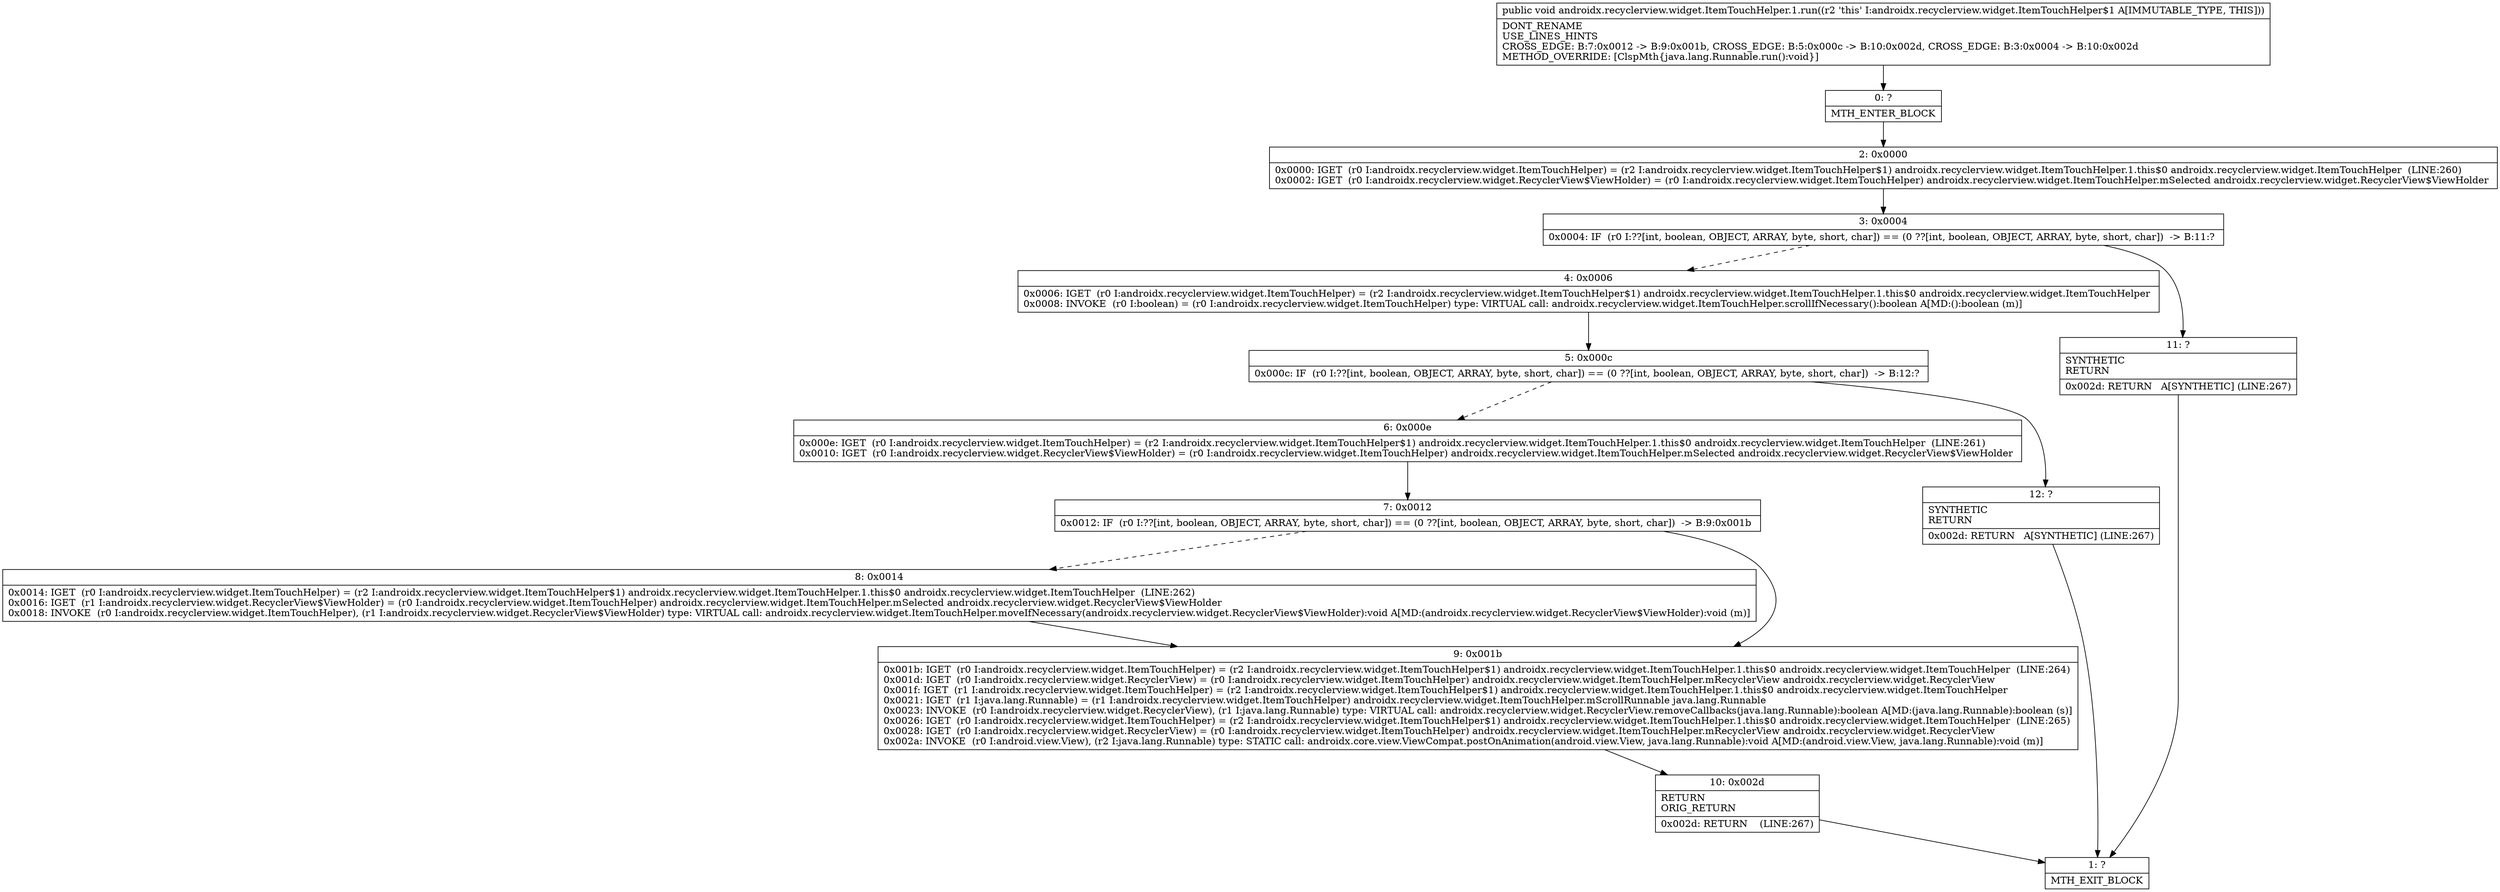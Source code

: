 digraph "CFG forandroidx.recyclerview.widget.ItemTouchHelper.1.run()V" {
Node_0 [shape=record,label="{0\:\ ?|MTH_ENTER_BLOCK\l}"];
Node_2 [shape=record,label="{2\:\ 0x0000|0x0000: IGET  (r0 I:androidx.recyclerview.widget.ItemTouchHelper) = (r2 I:androidx.recyclerview.widget.ItemTouchHelper$1) androidx.recyclerview.widget.ItemTouchHelper.1.this$0 androidx.recyclerview.widget.ItemTouchHelper  (LINE:260)\l0x0002: IGET  (r0 I:androidx.recyclerview.widget.RecyclerView$ViewHolder) = (r0 I:androidx.recyclerview.widget.ItemTouchHelper) androidx.recyclerview.widget.ItemTouchHelper.mSelected androidx.recyclerview.widget.RecyclerView$ViewHolder \l}"];
Node_3 [shape=record,label="{3\:\ 0x0004|0x0004: IF  (r0 I:??[int, boolean, OBJECT, ARRAY, byte, short, char]) == (0 ??[int, boolean, OBJECT, ARRAY, byte, short, char])  \-\> B:11:? \l}"];
Node_4 [shape=record,label="{4\:\ 0x0006|0x0006: IGET  (r0 I:androidx.recyclerview.widget.ItemTouchHelper) = (r2 I:androidx.recyclerview.widget.ItemTouchHelper$1) androidx.recyclerview.widget.ItemTouchHelper.1.this$0 androidx.recyclerview.widget.ItemTouchHelper \l0x0008: INVOKE  (r0 I:boolean) = (r0 I:androidx.recyclerview.widget.ItemTouchHelper) type: VIRTUAL call: androidx.recyclerview.widget.ItemTouchHelper.scrollIfNecessary():boolean A[MD:():boolean (m)]\l}"];
Node_5 [shape=record,label="{5\:\ 0x000c|0x000c: IF  (r0 I:??[int, boolean, OBJECT, ARRAY, byte, short, char]) == (0 ??[int, boolean, OBJECT, ARRAY, byte, short, char])  \-\> B:12:? \l}"];
Node_6 [shape=record,label="{6\:\ 0x000e|0x000e: IGET  (r0 I:androidx.recyclerview.widget.ItemTouchHelper) = (r2 I:androidx.recyclerview.widget.ItemTouchHelper$1) androidx.recyclerview.widget.ItemTouchHelper.1.this$0 androidx.recyclerview.widget.ItemTouchHelper  (LINE:261)\l0x0010: IGET  (r0 I:androidx.recyclerview.widget.RecyclerView$ViewHolder) = (r0 I:androidx.recyclerview.widget.ItemTouchHelper) androidx.recyclerview.widget.ItemTouchHelper.mSelected androidx.recyclerview.widget.RecyclerView$ViewHolder \l}"];
Node_7 [shape=record,label="{7\:\ 0x0012|0x0012: IF  (r0 I:??[int, boolean, OBJECT, ARRAY, byte, short, char]) == (0 ??[int, boolean, OBJECT, ARRAY, byte, short, char])  \-\> B:9:0x001b \l}"];
Node_8 [shape=record,label="{8\:\ 0x0014|0x0014: IGET  (r0 I:androidx.recyclerview.widget.ItemTouchHelper) = (r2 I:androidx.recyclerview.widget.ItemTouchHelper$1) androidx.recyclerview.widget.ItemTouchHelper.1.this$0 androidx.recyclerview.widget.ItemTouchHelper  (LINE:262)\l0x0016: IGET  (r1 I:androidx.recyclerview.widget.RecyclerView$ViewHolder) = (r0 I:androidx.recyclerview.widget.ItemTouchHelper) androidx.recyclerview.widget.ItemTouchHelper.mSelected androidx.recyclerview.widget.RecyclerView$ViewHolder \l0x0018: INVOKE  (r0 I:androidx.recyclerview.widget.ItemTouchHelper), (r1 I:androidx.recyclerview.widget.RecyclerView$ViewHolder) type: VIRTUAL call: androidx.recyclerview.widget.ItemTouchHelper.moveIfNecessary(androidx.recyclerview.widget.RecyclerView$ViewHolder):void A[MD:(androidx.recyclerview.widget.RecyclerView$ViewHolder):void (m)]\l}"];
Node_9 [shape=record,label="{9\:\ 0x001b|0x001b: IGET  (r0 I:androidx.recyclerview.widget.ItemTouchHelper) = (r2 I:androidx.recyclerview.widget.ItemTouchHelper$1) androidx.recyclerview.widget.ItemTouchHelper.1.this$0 androidx.recyclerview.widget.ItemTouchHelper  (LINE:264)\l0x001d: IGET  (r0 I:androidx.recyclerview.widget.RecyclerView) = (r0 I:androidx.recyclerview.widget.ItemTouchHelper) androidx.recyclerview.widget.ItemTouchHelper.mRecyclerView androidx.recyclerview.widget.RecyclerView \l0x001f: IGET  (r1 I:androidx.recyclerview.widget.ItemTouchHelper) = (r2 I:androidx.recyclerview.widget.ItemTouchHelper$1) androidx.recyclerview.widget.ItemTouchHelper.1.this$0 androidx.recyclerview.widget.ItemTouchHelper \l0x0021: IGET  (r1 I:java.lang.Runnable) = (r1 I:androidx.recyclerview.widget.ItemTouchHelper) androidx.recyclerview.widget.ItemTouchHelper.mScrollRunnable java.lang.Runnable \l0x0023: INVOKE  (r0 I:androidx.recyclerview.widget.RecyclerView), (r1 I:java.lang.Runnable) type: VIRTUAL call: androidx.recyclerview.widget.RecyclerView.removeCallbacks(java.lang.Runnable):boolean A[MD:(java.lang.Runnable):boolean (s)]\l0x0026: IGET  (r0 I:androidx.recyclerview.widget.ItemTouchHelper) = (r2 I:androidx.recyclerview.widget.ItemTouchHelper$1) androidx.recyclerview.widget.ItemTouchHelper.1.this$0 androidx.recyclerview.widget.ItemTouchHelper  (LINE:265)\l0x0028: IGET  (r0 I:androidx.recyclerview.widget.RecyclerView) = (r0 I:androidx.recyclerview.widget.ItemTouchHelper) androidx.recyclerview.widget.ItemTouchHelper.mRecyclerView androidx.recyclerview.widget.RecyclerView \l0x002a: INVOKE  (r0 I:android.view.View), (r2 I:java.lang.Runnable) type: STATIC call: androidx.core.view.ViewCompat.postOnAnimation(android.view.View, java.lang.Runnable):void A[MD:(android.view.View, java.lang.Runnable):void (m)]\l}"];
Node_10 [shape=record,label="{10\:\ 0x002d|RETURN\lORIG_RETURN\l|0x002d: RETURN    (LINE:267)\l}"];
Node_1 [shape=record,label="{1\:\ ?|MTH_EXIT_BLOCK\l}"];
Node_12 [shape=record,label="{12\:\ ?|SYNTHETIC\lRETURN\l|0x002d: RETURN   A[SYNTHETIC] (LINE:267)\l}"];
Node_11 [shape=record,label="{11\:\ ?|SYNTHETIC\lRETURN\l|0x002d: RETURN   A[SYNTHETIC] (LINE:267)\l}"];
MethodNode[shape=record,label="{public void androidx.recyclerview.widget.ItemTouchHelper.1.run((r2 'this' I:androidx.recyclerview.widget.ItemTouchHelper$1 A[IMMUTABLE_TYPE, THIS]))  | DONT_RENAME\lUSE_LINES_HINTS\lCROSS_EDGE: B:7:0x0012 \-\> B:9:0x001b, CROSS_EDGE: B:5:0x000c \-\> B:10:0x002d, CROSS_EDGE: B:3:0x0004 \-\> B:10:0x002d\lMETHOD_OVERRIDE: [ClspMth\{java.lang.Runnable.run():void\}]\l}"];
MethodNode -> Node_0;Node_0 -> Node_2;
Node_2 -> Node_3;
Node_3 -> Node_4[style=dashed];
Node_3 -> Node_11;
Node_4 -> Node_5;
Node_5 -> Node_6[style=dashed];
Node_5 -> Node_12;
Node_6 -> Node_7;
Node_7 -> Node_8[style=dashed];
Node_7 -> Node_9;
Node_8 -> Node_9;
Node_9 -> Node_10;
Node_10 -> Node_1;
Node_12 -> Node_1;
Node_11 -> Node_1;
}

